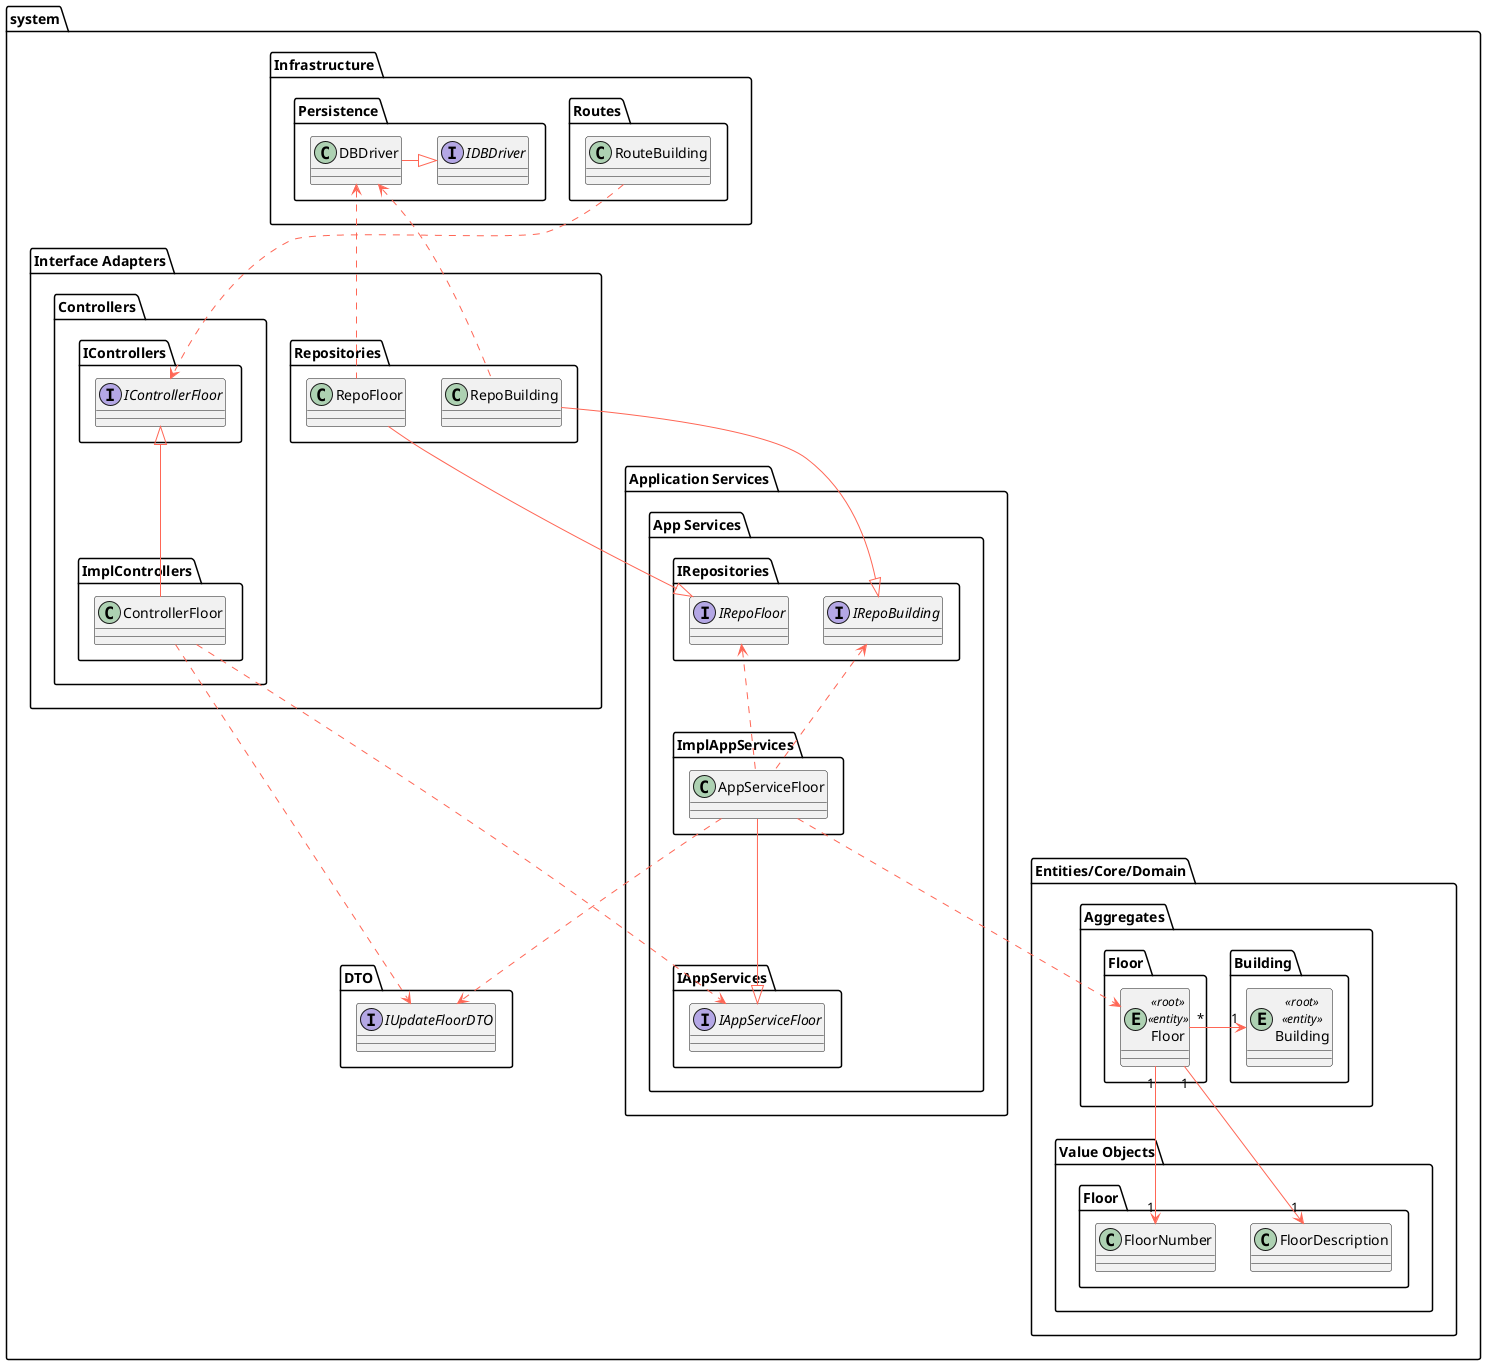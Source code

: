 @startuml

skinparam component {
    FontSize 16
    BackgroundColor<<Apache>> LightCoral
    BorderColor<<Apache>> #FF6655
    FontName Courier
    BorderColor black
    BackgroundColor DeepSkyBlue
    ArrowFontName Impact
    ArrowColor #FF6655
}

package system {
    package "Infrastructure" {
        package "Routes" {
            class RouteBuilding
        }

        package "Persistence" {
            interface IDBDriver
            class DBDriver
        }


        DBDriver -right-|> IDBDriver
    }


    package "Interface Adapters" {
        package "Controllers" {
            package "IControllers" {
                interface IControllerFloor
            }

            package "ImplControllers" {
                class ControllerFloor
            }
            ControllerFloor -up-|> IControllerFloor
        }

        package "Repositories" {
            class RepoBuilding
            class RepoFloor
        }


        RepoFloor .up.> DBDriver
        RepoBuilding .up.> DBDriver

        RouteBuilding ..> IControllerFloor
    }

    package "Application Services" {
        package "App Services" {
            package "IAppServices" {
                interface IAppServiceFloor
            }

            package "ImplAppServices" {
                class AppServiceFloor
            }

            AppServiceFloor --|> IAppServiceFloor

            package "IRepositories" {
                interface IRepoBuilding
                interface IRepoFloor
            }

            RepoFloor --|> IRepoFloor
            RepoBuilding --|> IRepoBuilding
        }

        ControllerFloor ..> IAppServiceFloor
        AppServiceFloor .up.> IRepoFloor
        AppServiceFloor .up.> IRepoBuilding
    }

    package "DTO" as p_DTO {
        interface IUpdateFloorDTO

        ControllerFloor ..> IUpdateFloorDTO
        AppServiceFloor ..> IUpdateFloorDTO
    }


    package "Entities/Core/Domain" {
        package "Aggregates" {
            package "Building" as a_building {
                entity Building <<root>> <<entity>>
            }

            package "Floor" as a_floor {
                entity Floor <<root>> <<entity>>
            }
        }

        package "Value Objects" {
            package "Floor" as vo_floor {
                class FloorDescription
                class FloorNumber
            }
        }

        Floor "*" -right-> "1" Building
        Floor "1" --> "1" FloorDescription
        Floor "1" --> "1" FloorNumber

        AppServiceFloor ..> Floor
    }
}

@enduml

